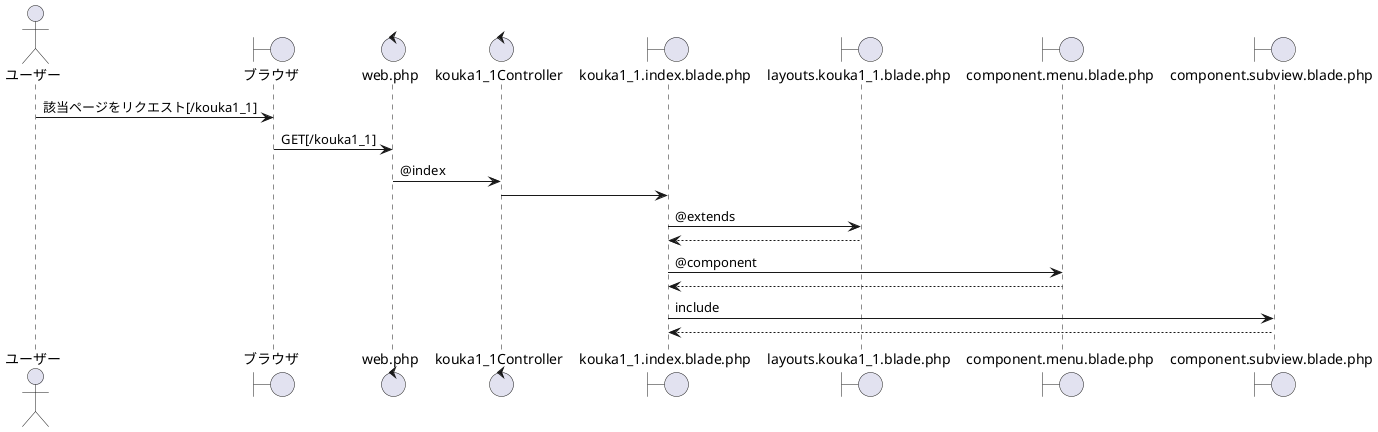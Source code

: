 @startuml kouka1_1
actor ユーザー as user
boundary ブラウザ as B
control  web.php as web
control kouka1_1Controller as ctrl
boundary kouka1_1.index.blade.php as index
boundary layouts.kouka1_1.blade.php as lay
boundary component.menu.blade.php as menu
boundary component.subview.blade.php as suv

user -> B : 該当ページをリクエスト[/kouka1_1]
B -> web : GET[/kouka1_1]
web -> ctrl : @index
ctrl -> index : 
index -> lay:@extends
lay --> index
index -> menu:@component
menu--> index
index-> suv:include 
suv --> index


@enduml